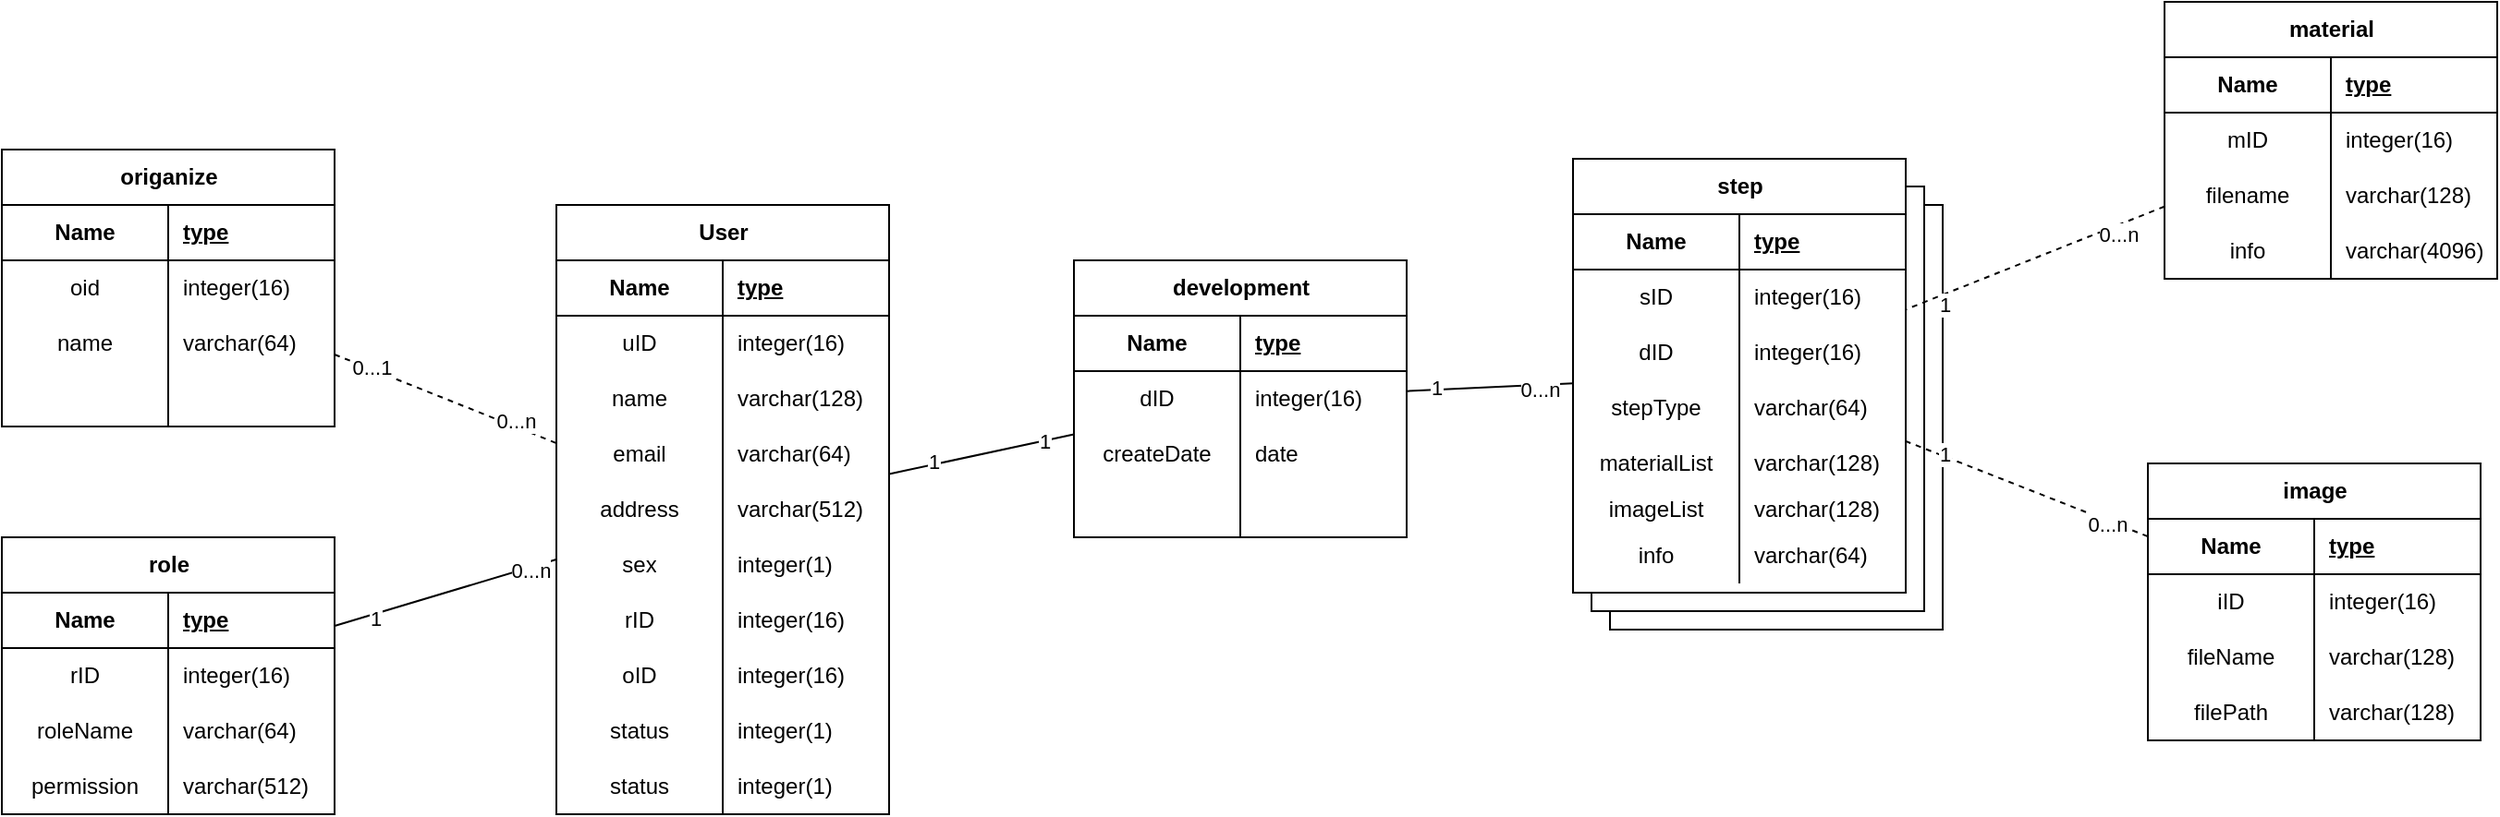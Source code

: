 <mxfile version="26.0.16">
  <diagram name="第 1 页" id="0GNE_WH3d16tDr9fgbWl">
    <mxGraphModel dx="2261" dy="754" grid="1" gridSize="10" guides="1" tooltips="1" connect="1" arrows="1" fold="1" page="1" pageScale="1" pageWidth="827" pageHeight="1169" math="0" shadow="0">
      <root>
        <mxCell id="0" />
        <mxCell id="1" parent="0" />
        <mxCell id="h3DrsNLDZTSIilJJeyCO-163" value="" style="rounded=0;whiteSpace=wrap;html=1;" vertex="1" parent="1">
          <mxGeometry x="860" y="410" width="180" height="230" as="geometry" />
        </mxCell>
        <mxCell id="h3DrsNLDZTSIilJJeyCO-170" value="" style="rounded=0;whiteSpace=wrap;html=1;" vertex="1" parent="1">
          <mxGeometry x="850" y="400" width="180" height="230" as="geometry" />
        </mxCell>
        <mxCell id="h3DrsNLDZTSIilJJeyCO-206" value="" style="rounded=0;whiteSpace=wrap;html=1;" vertex="1" parent="1">
          <mxGeometry x="840" y="385" width="180" height="235" as="geometry" />
        </mxCell>
        <mxCell id="h3DrsNLDZTSIilJJeyCO-20" value="origanize" style="shape=table;startSize=30;container=1;collapsible=1;childLayout=tableLayout;fixedRows=1;rowLines=0;fontStyle=1;align=center;resizeLast=1;html=1;" vertex="1" parent="1">
          <mxGeometry x="-10" y="380" width="180" height="150" as="geometry" />
        </mxCell>
        <mxCell id="h3DrsNLDZTSIilJJeyCO-21" value="" style="shape=tableRow;horizontal=0;startSize=0;swimlaneHead=0;swimlaneBody=0;fillColor=none;collapsible=0;dropTarget=0;points=[[0,0.5],[1,0.5]];portConstraint=eastwest;top=0;left=0;right=0;bottom=1;" vertex="1" parent="h3DrsNLDZTSIilJJeyCO-20">
          <mxGeometry y="30" width="180" height="30" as="geometry" />
        </mxCell>
        <mxCell id="h3DrsNLDZTSIilJJeyCO-22" value="Name" style="shape=partialRectangle;connectable=0;fillColor=none;top=0;left=0;bottom=0;right=0;fontStyle=1;overflow=hidden;whiteSpace=wrap;html=1;" vertex="1" parent="h3DrsNLDZTSIilJJeyCO-21">
          <mxGeometry width="90" height="30" as="geometry">
            <mxRectangle width="90" height="30" as="alternateBounds" />
          </mxGeometry>
        </mxCell>
        <mxCell id="h3DrsNLDZTSIilJJeyCO-23" value="type" style="shape=partialRectangle;connectable=0;fillColor=none;top=0;left=0;bottom=0;right=0;align=left;spacingLeft=6;fontStyle=5;overflow=hidden;whiteSpace=wrap;html=1;" vertex="1" parent="h3DrsNLDZTSIilJJeyCO-21">
          <mxGeometry x="90" width="90" height="30" as="geometry">
            <mxRectangle width="90" height="30" as="alternateBounds" />
          </mxGeometry>
        </mxCell>
        <mxCell id="h3DrsNLDZTSIilJJeyCO-24" value="" style="shape=tableRow;horizontal=0;startSize=0;swimlaneHead=0;swimlaneBody=0;fillColor=none;collapsible=0;dropTarget=0;points=[[0,0.5],[1,0.5]];portConstraint=eastwest;top=0;left=0;right=0;bottom=0;" vertex="1" parent="h3DrsNLDZTSIilJJeyCO-20">
          <mxGeometry y="60" width="180" height="30" as="geometry" />
        </mxCell>
        <mxCell id="h3DrsNLDZTSIilJJeyCO-25" value="oid" style="shape=partialRectangle;connectable=0;fillColor=none;top=0;left=0;bottom=0;right=0;editable=1;overflow=hidden;whiteSpace=wrap;html=1;" vertex="1" parent="h3DrsNLDZTSIilJJeyCO-24">
          <mxGeometry width="90" height="30" as="geometry">
            <mxRectangle width="90" height="30" as="alternateBounds" />
          </mxGeometry>
        </mxCell>
        <mxCell id="h3DrsNLDZTSIilJJeyCO-26" value="integer(16)" style="shape=partialRectangle;connectable=0;fillColor=none;top=0;left=0;bottom=0;right=0;align=left;spacingLeft=6;overflow=hidden;whiteSpace=wrap;html=1;" vertex="1" parent="h3DrsNLDZTSIilJJeyCO-24">
          <mxGeometry x="90" width="90" height="30" as="geometry">
            <mxRectangle width="90" height="30" as="alternateBounds" />
          </mxGeometry>
        </mxCell>
        <mxCell id="h3DrsNLDZTSIilJJeyCO-27" value="" style="shape=tableRow;horizontal=0;startSize=0;swimlaneHead=0;swimlaneBody=0;fillColor=none;collapsible=0;dropTarget=0;points=[[0,0.5],[1,0.5]];portConstraint=eastwest;top=0;left=0;right=0;bottom=0;" vertex="1" parent="h3DrsNLDZTSIilJJeyCO-20">
          <mxGeometry y="90" width="180" height="30" as="geometry" />
        </mxCell>
        <mxCell id="h3DrsNLDZTSIilJJeyCO-28" value="name" style="shape=partialRectangle;connectable=0;fillColor=none;top=0;left=0;bottom=0;right=0;editable=1;overflow=hidden;whiteSpace=wrap;html=1;" vertex="1" parent="h3DrsNLDZTSIilJJeyCO-27">
          <mxGeometry width="90" height="30" as="geometry">
            <mxRectangle width="90" height="30" as="alternateBounds" />
          </mxGeometry>
        </mxCell>
        <mxCell id="h3DrsNLDZTSIilJJeyCO-29" value="varchar(64)" style="shape=partialRectangle;connectable=0;fillColor=none;top=0;left=0;bottom=0;right=0;align=left;spacingLeft=6;overflow=hidden;whiteSpace=wrap;html=1;" vertex="1" parent="h3DrsNLDZTSIilJJeyCO-27">
          <mxGeometry x="90" width="90" height="30" as="geometry">
            <mxRectangle width="90" height="30" as="alternateBounds" />
          </mxGeometry>
        </mxCell>
        <mxCell id="h3DrsNLDZTSIilJJeyCO-30" value="" style="shape=tableRow;horizontal=0;startSize=0;swimlaneHead=0;swimlaneBody=0;fillColor=none;collapsible=0;dropTarget=0;points=[[0,0.5],[1,0.5]];portConstraint=eastwest;top=0;left=0;right=0;bottom=0;" vertex="1" parent="h3DrsNLDZTSIilJJeyCO-20">
          <mxGeometry y="120" width="180" height="30" as="geometry" />
        </mxCell>
        <mxCell id="h3DrsNLDZTSIilJJeyCO-31" value="" style="shape=partialRectangle;connectable=0;fillColor=none;top=0;left=0;bottom=0;right=0;editable=1;overflow=hidden;whiteSpace=wrap;html=1;" vertex="1" parent="h3DrsNLDZTSIilJJeyCO-30">
          <mxGeometry width="90" height="30" as="geometry">
            <mxRectangle width="90" height="30" as="alternateBounds" />
          </mxGeometry>
        </mxCell>
        <mxCell id="h3DrsNLDZTSIilJJeyCO-32" value="" style="shape=partialRectangle;connectable=0;fillColor=none;top=0;left=0;bottom=0;right=0;align=left;spacingLeft=6;overflow=hidden;whiteSpace=wrap;html=1;" vertex="1" parent="h3DrsNLDZTSIilJJeyCO-30">
          <mxGeometry x="90" width="90" height="30" as="geometry">
            <mxRectangle width="90" height="30" as="alternateBounds" />
          </mxGeometry>
        </mxCell>
        <mxCell id="h3DrsNLDZTSIilJJeyCO-33" value="User" style="shape=table;startSize=30;container=1;collapsible=1;childLayout=tableLayout;fixedRows=1;rowLines=0;fontStyle=1;align=center;resizeLast=1;html=1;" vertex="1" parent="1">
          <mxGeometry x="290" y="410" width="180" height="330" as="geometry" />
        </mxCell>
        <mxCell id="h3DrsNLDZTSIilJJeyCO-34" value="" style="shape=tableRow;horizontal=0;startSize=0;swimlaneHead=0;swimlaneBody=0;fillColor=none;collapsible=0;dropTarget=0;points=[[0,0.5],[1,0.5]];portConstraint=eastwest;top=0;left=0;right=0;bottom=1;" vertex="1" parent="h3DrsNLDZTSIilJJeyCO-33">
          <mxGeometry y="30" width="180" height="30" as="geometry" />
        </mxCell>
        <mxCell id="h3DrsNLDZTSIilJJeyCO-35" value="Name" style="shape=partialRectangle;connectable=0;fillColor=none;top=0;left=0;bottom=0;right=0;fontStyle=1;overflow=hidden;whiteSpace=wrap;html=1;" vertex="1" parent="h3DrsNLDZTSIilJJeyCO-34">
          <mxGeometry width="90" height="30" as="geometry">
            <mxRectangle width="90" height="30" as="alternateBounds" />
          </mxGeometry>
        </mxCell>
        <mxCell id="h3DrsNLDZTSIilJJeyCO-36" value="&lt;div&gt;type&lt;/div&gt;" style="shape=partialRectangle;connectable=0;fillColor=none;top=0;left=0;bottom=0;right=0;align=left;spacingLeft=6;fontStyle=5;overflow=hidden;whiteSpace=wrap;html=1;" vertex="1" parent="h3DrsNLDZTSIilJJeyCO-34">
          <mxGeometry x="90" width="90" height="30" as="geometry">
            <mxRectangle width="90" height="30" as="alternateBounds" />
          </mxGeometry>
        </mxCell>
        <mxCell id="h3DrsNLDZTSIilJJeyCO-37" value="" style="shape=tableRow;horizontal=0;startSize=0;swimlaneHead=0;swimlaneBody=0;fillColor=none;collapsible=0;dropTarget=0;points=[[0,0.5],[1,0.5]];portConstraint=eastwest;top=0;left=0;right=0;bottom=0;" vertex="1" parent="h3DrsNLDZTSIilJJeyCO-33">
          <mxGeometry y="60" width="180" height="30" as="geometry" />
        </mxCell>
        <mxCell id="h3DrsNLDZTSIilJJeyCO-38" value="uID" style="shape=partialRectangle;connectable=0;fillColor=none;top=0;left=0;bottom=0;right=0;editable=1;overflow=hidden;whiteSpace=wrap;html=1;" vertex="1" parent="h3DrsNLDZTSIilJJeyCO-37">
          <mxGeometry width="90" height="30" as="geometry">
            <mxRectangle width="90" height="30" as="alternateBounds" />
          </mxGeometry>
        </mxCell>
        <mxCell id="h3DrsNLDZTSIilJJeyCO-39" value="integer(16)" style="shape=partialRectangle;connectable=0;fillColor=none;top=0;left=0;bottom=0;right=0;align=left;spacingLeft=6;overflow=hidden;whiteSpace=wrap;html=1;" vertex="1" parent="h3DrsNLDZTSIilJJeyCO-37">
          <mxGeometry x="90" width="90" height="30" as="geometry">
            <mxRectangle width="90" height="30" as="alternateBounds" />
          </mxGeometry>
        </mxCell>
        <mxCell id="h3DrsNLDZTSIilJJeyCO-40" value="" style="shape=tableRow;horizontal=0;startSize=0;swimlaneHead=0;swimlaneBody=0;fillColor=none;collapsible=0;dropTarget=0;points=[[0,0.5],[1,0.5]];portConstraint=eastwest;top=0;left=0;right=0;bottom=0;" vertex="1" parent="h3DrsNLDZTSIilJJeyCO-33">
          <mxGeometry y="90" width="180" height="30" as="geometry" />
        </mxCell>
        <mxCell id="h3DrsNLDZTSIilJJeyCO-41" value="name" style="shape=partialRectangle;connectable=0;fillColor=none;top=0;left=0;bottom=0;right=0;editable=1;overflow=hidden;whiteSpace=wrap;html=1;" vertex="1" parent="h3DrsNLDZTSIilJJeyCO-40">
          <mxGeometry width="90" height="30" as="geometry">
            <mxRectangle width="90" height="30" as="alternateBounds" />
          </mxGeometry>
        </mxCell>
        <mxCell id="h3DrsNLDZTSIilJJeyCO-42" value="varchar(128)" style="shape=partialRectangle;connectable=0;fillColor=none;top=0;left=0;bottom=0;right=0;align=left;spacingLeft=6;overflow=hidden;whiteSpace=wrap;html=1;" vertex="1" parent="h3DrsNLDZTSIilJJeyCO-40">
          <mxGeometry x="90" width="90" height="30" as="geometry">
            <mxRectangle width="90" height="30" as="alternateBounds" />
          </mxGeometry>
        </mxCell>
        <mxCell id="h3DrsNLDZTSIilJJeyCO-43" value="" style="shape=tableRow;horizontal=0;startSize=0;swimlaneHead=0;swimlaneBody=0;fillColor=none;collapsible=0;dropTarget=0;points=[[0,0.5],[1,0.5]];portConstraint=eastwest;top=0;left=0;right=0;bottom=0;" vertex="1" parent="h3DrsNLDZTSIilJJeyCO-33">
          <mxGeometry y="120" width="180" height="30" as="geometry" />
        </mxCell>
        <mxCell id="h3DrsNLDZTSIilJJeyCO-44" value="email" style="shape=partialRectangle;connectable=0;fillColor=none;top=0;left=0;bottom=0;right=0;editable=1;overflow=hidden;whiteSpace=wrap;html=1;" vertex="1" parent="h3DrsNLDZTSIilJJeyCO-43">
          <mxGeometry width="90" height="30" as="geometry">
            <mxRectangle width="90" height="30" as="alternateBounds" />
          </mxGeometry>
        </mxCell>
        <mxCell id="h3DrsNLDZTSIilJJeyCO-45" value="varchar(64)" style="shape=partialRectangle;connectable=0;fillColor=none;top=0;left=0;bottom=0;right=0;align=left;spacingLeft=6;overflow=hidden;whiteSpace=wrap;html=1;" vertex="1" parent="h3DrsNLDZTSIilJJeyCO-43">
          <mxGeometry x="90" width="90" height="30" as="geometry">
            <mxRectangle width="90" height="30" as="alternateBounds" />
          </mxGeometry>
        </mxCell>
        <mxCell id="h3DrsNLDZTSIilJJeyCO-49" value="" style="shape=tableRow;horizontal=0;startSize=0;swimlaneHead=0;swimlaneBody=0;fillColor=none;collapsible=0;dropTarget=0;points=[[0,0.5],[1,0.5]];portConstraint=eastwest;top=0;left=0;right=0;bottom=0;" vertex="1" parent="h3DrsNLDZTSIilJJeyCO-33">
          <mxGeometry y="150" width="180" height="30" as="geometry" />
        </mxCell>
        <mxCell id="h3DrsNLDZTSIilJJeyCO-50" value="address" style="shape=partialRectangle;connectable=0;fillColor=none;top=0;left=0;bottom=0;right=0;editable=1;overflow=hidden;whiteSpace=wrap;html=1;" vertex="1" parent="h3DrsNLDZTSIilJJeyCO-49">
          <mxGeometry width="90" height="30" as="geometry">
            <mxRectangle width="90" height="30" as="alternateBounds" />
          </mxGeometry>
        </mxCell>
        <mxCell id="h3DrsNLDZTSIilJJeyCO-51" value="varchar(512)" style="shape=partialRectangle;connectable=0;fillColor=none;top=0;left=0;bottom=0;right=0;align=left;spacingLeft=6;overflow=hidden;whiteSpace=wrap;html=1;" vertex="1" parent="h3DrsNLDZTSIilJJeyCO-49">
          <mxGeometry x="90" width="90" height="30" as="geometry">
            <mxRectangle width="90" height="30" as="alternateBounds" />
          </mxGeometry>
        </mxCell>
        <mxCell id="h3DrsNLDZTSIilJJeyCO-52" value="" style="shape=tableRow;horizontal=0;startSize=0;swimlaneHead=0;swimlaneBody=0;fillColor=none;collapsible=0;dropTarget=0;points=[[0,0.5],[1,0.5]];portConstraint=eastwest;top=0;left=0;right=0;bottom=0;" vertex="1" parent="h3DrsNLDZTSIilJJeyCO-33">
          <mxGeometry y="180" width="180" height="30" as="geometry" />
        </mxCell>
        <mxCell id="h3DrsNLDZTSIilJJeyCO-53" value="sex" style="shape=partialRectangle;connectable=0;fillColor=none;top=0;left=0;bottom=0;right=0;editable=1;overflow=hidden;whiteSpace=wrap;html=1;" vertex="1" parent="h3DrsNLDZTSIilJJeyCO-52">
          <mxGeometry width="90" height="30" as="geometry">
            <mxRectangle width="90" height="30" as="alternateBounds" />
          </mxGeometry>
        </mxCell>
        <mxCell id="h3DrsNLDZTSIilJJeyCO-54" value="integer(1)" style="shape=partialRectangle;connectable=0;fillColor=none;top=0;left=0;bottom=0;right=0;align=left;spacingLeft=6;overflow=hidden;whiteSpace=wrap;html=1;" vertex="1" parent="h3DrsNLDZTSIilJJeyCO-52">
          <mxGeometry x="90" width="90" height="30" as="geometry">
            <mxRectangle width="90" height="30" as="alternateBounds" />
          </mxGeometry>
        </mxCell>
        <mxCell id="h3DrsNLDZTSIilJJeyCO-183" value="" style="shape=tableRow;horizontal=0;startSize=0;swimlaneHead=0;swimlaneBody=0;fillColor=none;collapsible=0;dropTarget=0;points=[[0,0.5],[1,0.5]];portConstraint=eastwest;top=0;left=0;right=0;bottom=0;" vertex="1" parent="h3DrsNLDZTSIilJJeyCO-33">
          <mxGeometry y="210" width="180" height="30" as="geometry" />
        </mxCell>
        <mxCell id="h3DrsNLDZTSIilJJeyCO-184" value="&lt;div&gt;rID&lt;/div&gt;" style="shape=partialRectangle;connectable=0;fillColor=none;top=0;left=0;bottom=0;right=0;editable=1;overflow=hidden;whiteSpace=wrap;html=1;" vertex="1" parent="h3DrsNLDZTSIilJJeyCO-183">
          <mxGeometry width="90" height="30" as="geometry">
            <mxRectangle width="90" height="30" as="alternateBounds" />
          </mxGeometry>
        </mxCell>
        <mxCell id="h3DrsNLDZTSIilJJeyCO-185" value="integer(16)" style="shape=partialRectangle;connectable=0;fillColor=none;top=0;left=0;bottom=0;right=0;align=left;spacingLeft=6;overflow=hidden;whiteSpace=wrap;html=1;" vertex="1" parent="h3DrsNLDZTSIilJJeyCO-183">
          <mxGeometry x="90" width="90" height="30" as="geometry">
            <mxRectangle width="90" height="30" as="alternateBounds" />
          </mxGeometry>
        </mxCell>
        <mxCell id="h3DrsNLDZTSIilJJeyCO-186" value="" style="shape=tableRow;horizontal=0;startSize=0;swimlaneHead=0;swimlaneBody=0;fillColor=none;collapsible=0;dropTarget=0;points=[[0,0.5],[1,0.5]];portConstraint=eastwest;top=0;left=0;right=0;bottom=0;" vertex="1" parent="h3DrsNLDZTSIilJJeyCO-33">
          <mxGeometry y="240" width="180" height="30" as="geometry" />
        </mxCell>
        <mxCell id="h3DrsNLDZTSIilJJeyCO-187" value="oID" style="shape=partialRectangle;connectable=0;fillColor=none;top=0;left=0;bottom=0;right=0;editable=1;overflow=hidden;whiteSpace=wrap;html=1;" vertex="1" parent="h3DrsNLDZTSIilJJeyCO-186">
          <mxGeometry width="90" height="30" as="geometry">
            <mxRectangle width="90" height="30" as="alternateBounds" />
          </mxGeometry>
        </mxCell>
        <mxCell id="h3DrsNLDZTSIilJJeyCO-188" value="integer(16)" style="shape=partialRectangle;connectable=0;fillColor=none;top=0;left=0;bottom=0;right=0;align=left;spacingLeft=6;overflow=hidden;whiteSpace=wrap;html=1;" vertex="1" parent="h3DrsNLDZTSIilJJeyCO-186">
          <mxGeometry x="90" width="90" height="30" as="geometry">
            <mxRectangle width="90" height="30" as="alternateBounds" />
          </mxGeometry>
        </mxCell>
        <mxCell id="h3DrsNLDZTSIilJJeyCO-191" value="" style="shape=tableRow;horizontal=0;startSize=0;swimlaneHead=0;swimlaneBody=0;fillColor=none;collapsible=0;dropTarget=0;points=[[0,0.5],[1,0.5]];portConstraint=eastwest;top=0;left=0;right=0;bottom=0;" vertex="1" parent="h3DrsNLDZTSIilJJeyCO-33">
          <mxGeometry y="270" width="180" height="30" as="geometry" />
        </mxCell>
        <mxCell id="h3DrsNLDZTSIilJJeyCO-192" value="status" style="shape=partialRectangle;connectable=0;fillColor=none;top=0;left=0;bottom=0;right=0;editable=1;overflow=hidden;whiteSpace=wrap;html=1;" vertex="1" parent="h3DrsNLDZTSIilJJeyCO-191">
          <mxGeometry width="90" height="30" as="geometry">
            <mxRectangle width="90" height="30" as="alternateBounds" />
          </mxGeometry>
        </mxCell>
        <mxCell id="h3DrsNLDZTSIilJJeyCO-193" value="integer(1)" style="shape=partialRectangle;connectable=0;fillColor=none;top=0;left=0;bottom=0;right=0;align=left;spacingLeft=6;overflow=hidden;whiteSpace=wrap;html=1;" vertex="1" parent="h3DrsNLDZTSIilJJeyCO-191">
          <mxGeometry x="90" width="90" height="30" as="geometry">
            <mxRectangle width="90" height="30" as="alternateBounds" />
          </mxGeometry>
        </mxCell>
        <mxCell id="h3DrsNLDZTSIilJJeyCO-194" value="" style="shape=tableRow;horizontal=0;startSize=0;swimlaneHead=0;swimlaneBody=0;fillColor=none;collapsible=0;dropTarget=0;points=[[0,0.5],[1,0.5]];portConstraint=eastwest;top=0;left=0;right=0;bottom=0;" vertex="1" parent="h3DrsNLDZTSIilJJeyCO-33">
          <mxGeometry y="300" width="180" height="30" as="geometry" />
        </mxCell>
        <mxCell id="h3DrsNLDZTSIilJJeyCO-195" value="status" style="shape=partialRectangle;connectable=0;fillColor=none;top=0;left=0;bottom=0;right=0;editable=1;overflow=hidden;whiteSpace=wrap;html=1;" vertex="1" parent="h3DrsNLDZTSIilJJeyCO-194">
          <mxGeometry width="90" height="30" as="geometry">
            <mxRectangle width="90" height="30" as="alternateBounds" />
          </mxGeometry>
        </mxCell>
        <mxCell id="h3DrsNLDZTSIilJJeyCO-196" value="integer(1)" style="shape=partialRectangle;connectable=0;fillColor=none;top=0;left=0;bottom=0;right=0;align=left;spacingLeft=6;overflow=hidden;whiteSpace=wrap;html=1;" vertex="1" parent="h3DrsNLDZTSIilJJeyCO-194">
          <mxGeometry x="90" width="90" height="30" as="geometry">
            <mxRectangle width="90" height="30" as="alternateBounds" />
          </mxGeometry>
        </mxCell>
        <mxCell id="h3DrsNLDZTSIilJJeyCO-73" value="development" style="shape=table;startSize=30;container=1;collapsible=1;childLayout=tableLayout;fixedRows=1;rowLines=0;fontStyle=1;align=center;resizeLast=1;html=1;" vertex="1" parent="1">
          <mxGeometry x="570" y="440" width="180" height="150" as="geometry" />
        </mxCell>
        <mxCell id="h3DrsNLDZTSIilJJeyCO-74" value="" style="shape=tableRow;horizontal=0;startSize=0;swimlaneHead=0;swimlaneBody=0;fillColor=none;collapsible=0;dropTarget=0;points=[[0,0.5],[1,0.5]];portConstraint=eastwest;top=0;left=0;right=0;bottom=1;" vertex="1" parent="h3DrsNLDZTSIilJJeyCO-73">
          <mxGeometry y="30" width="180" height="30" as="geometry" />
        </mxCell>
        <mxCell id="h3DrsNLDZTSIilJJeyCO-75" value="Name" style="shape=partialRectangle;connectable=0;fillColor=none;top=0;left=0;bottom=0;right=0;fontStyle=1;overflow=hidden;whiteSpace=wrap;html=1;" vertex="1" parent="h3DrsNLDZTSIilJJeyCO-74">
          <mxGeometry width="90" height="30" as="geometry">
            <mxRectangle width="90" height="30" as="alternateBounds" />
          </mxGeometry>
        </mxCell>
        <mxCell id="h3DrsNLDZTSIilJJeyCO-76" value="type" style="shape=partialRectangle;connectable=0;fillColor=none;top=0;left=0;bottom=0;right=0;align=left;spacingLeft=6;fontStyle=5;overflow=hidden;whiteSpace=wrap;html=1;" vertex="1" parent="h3DrsNLDZTSIilJJeyCO-74">
          <mxGeometry x="90" width="90" height="30" as="geometry">
            <mxRectangle width="90" height="30" as="alternateBounds" />
          </mxGeometry>
        </mxCell>
        <mxCell id="h3DrsNLDZTSIilJJeyCO-77" value="" style="shape=tableRow;horizontal=0;startSize=0;swimlaneHead=0;swimlaneBody=0;fillColor=none;collapsible=0;dropTarget=0;points=[[0,0.5],[1,0.5]];portConstraint=eastwest;top=0;left=0;right=0;bottom=0;" vertex="1" parent="h3DrsNLDZTSIilJJeyCO-73">
          <mxGeometry y="60" width="180" height="30" as="geometry" />
        </mxCell>
        <mxCell id="h3DrsNLDZTSIilJJeyCO-78" value="dID" style="shape=partialRectangle;connectable=0;fillColor=none;top=0;left=0;bottom=0;right=0;editable=1;overflow=hidden;whiteSpace=wrap;html=1;" vertex="1" parent="h3DrsNLDZTSIilJJeyCO-77">
          <mxGeometry width="90" height="30" as="geometry">
            <mxRectangle width="90" height="30" as="alternateBounds" />
          </mxGeometry>
        </mxCell>
        <mxCell id="h3DrsNLDZTSIilJJeyCO-79" value="integer(16)" style="shape=partialRectangle;connectable=0;fillColor=none;top=0;left=0;bottom=0;right=0;align=left;spacingLeft=6;overflow=hidden;whiteSpace=wrap;html=1;" vertex="1" parent="h3DrsNLDZTSIilJJeyCO-77">
          <mxGeometry x="90" width="90" height="30" as="geometry">
            <mxRectangle width="90" height="30" as="alternateBounds" />
          </mxGeometry>
        </mxCell>
        <mxCell id="h3DrsNLDZTSIilJJeyCO-80" value="" style="shape=tableRow;horizontal=0;startSize=0;swimlaneHead=0;swimlaneBody=0;fillColor=none;collapsible=0;dropTarget=0;points=[[0,0.5],[1,0.5]];portConstraint=eastwest;top=0;left=0;right=0;bottom=0;" vertex="1" parent="h3DrsNLDZTSIilJJeyCO-73">
          <mxGeometry y="90" width="180" height="30" as="geometry" />
        </mxCell>
        <mxCell id="h3DrsNLDZTSIilJJeyCO-81" value="createDate" style="shape=partialRectangle;connectable=0;fillColor=none;top=0;left=0;bottom=0;right=0;editable=1;overflow=hidden;whiteSpace=wrap;html=1;" vertex="1" parent="h3DrsNLDZTSIilJJeyCO-80">
          <mxGeometry width="90" height="30" as="geometry">
            <mxRectangle width="90" height="30" as="alternateBounds" />
          </mxGeometry>
        </mxCell>
        <mxCell id="h3DrsNLDZTSIilJJeyCO-82" value="date" style="shape=partialRectangle;connectable=0;fillColor=none;top=0;left=0;bottom=0;right=0;align=left;spacingLeft=6;overflow=hidden;whiteSpace=wrap;html=1;" vertex="1" parent="h3DrsNLDZTSIilJJeyCO-80">
          <mxGeometry x="90" width="90" height="30" as="geometry">
            <mxRectangle width="90" height="30" as="alternateBounds" />
          </mxGeometry>
        </mxCell>
        <mxCell id="h3DrsNLDZTSIilJJeyCO-83" value="" style="shape=tableRow;horizontal=0;startSize=0;swimlaneHead=0;swimlaneBody=0;fillColor=none;collapsible=0;dropTarget=0;points=[[0,0.5],[1,0.5]];portConstraint=eastwest;top=0;left=0;right=0;bottom=0;" vertex="1" parent="h3DrsNLDZTSIilJJeyCO-73">
          <mxGeometry y="120" width="180" height="30" as="geometry" />
        </mxCell>
        <mxCell id="h3DrsNLDZTSIilJJeyCO-84" value="" style="shape=partialRectangle;connectable=0;fillColor=none;top=0;left=0;bottom=0;right=0;editable=1;overflow=hidden;whiteSpace=wrap;html=1;" vertex="1" parent="h3DrsNLDZTSIilJJeyCO-83">
          <mxGeometry width="90" height="30" as="geometry">
            <mxRectangle width="90" height="30" as="alternateBounds" />
          </mxGeometry>
        </mxCell>
        <mxCell id="h3DrsNLDZTSIilJJeyCO-85" value="" style="shape=partialRectangle;connectable=0;fillColor=none;top=0;left=0;bottom=0;right=0;align=left;spacingLeft=6;overflow=hidden;whiteSpace=wrap;html=1;" vertex="1" parent="h3DrsNLDZTSIilJJeyCO-83">
          <mxGeometry x="90" width="90" height="30" as="geometry">
            <mxRectangle width="90" height="30" as="alternateBounds" />
          </mxGeometry>
        </mxCell>
        <mxCell id="h3DrsNLDZTSIilJJeyCO-86" value="image" style="shape=table;startSize=30;container=1;collapsible=1;childLayout=tableLayout;fixedRows=1;rowLines=0;fontStyle=1;align=center;resizeLast=1;html=1;" vertex="1" parent="1">
          <mxGeometry x="1151" y="550" width="180" height="150" as="geometry" />
        </mxCell>
        <mxCell id="h3DrsNLDZTSIilJJeyCO-87" value="" style="shape=tableRow;horizontal=0;startSize=0;swimlaneHead=0;swimlaneBody=0;fillColor=none;collapsible=0;dropTarget=0;points=[[0,0.5],[1,0.5]];portConstraint=eastwest;top=0;left=0;right=0;bottom=1;" vertex="1" parent="h3DrsNLDZTSIilJJeyCO-86">
          <mxGeometry y="30" width="180" height="30" as="geometry" />
        </mxCell>
        <mxCell id="h3DrsNLDZTSIilJJeyCO-88" value="Name" style="shape=partialRectangle;connectable=0;fillColor=none;top=0;left=0;bottom=0;right=0;fontStyle=1;overflow=hidden;whiteSpace=wrap;html=1;" vertex="1" parent="h3DrsNLDZTSIilJJeyCO-87">
          <mxGeometry width="90" height="30" as="geometry">
            <mxRectangle width="90" height="30" as="alternateBounds" />
          </mxGeometry>
        </mxCell>
        <mxCell id="h3DrsNLDZTSIilJJeyCO-89" value="type" style="shape=partialRectangle;connectable=0;fillColor=none;top=0;left=0;bottom=0;right=0;align=left;spacingLeft=6;fontStyle=5;overflow=hidden;whiteSpace=wrap;html=1;" vertex="1" parent="h3DrsNLDZTSIilJJeyCO-87">
          <mxGeometry x="90" width="90" height="30" as="geometry">
            <mxRectangle width="90" height="30" as="alternateBounds" />
          </mxGeometry>
        </mxCell>
        <mxCell id="h3DrsNLDZTSIilJJeyCO-90" value="" style="shape=tableRow;horizontal=0;startSize=0;swimlaneHead=0;swimlaneBody=0;fillColor=none;collapsible=0;dropTarget=0;points=[[0,0.5],[1,0.5]];portConstraint=eastwest;top=0;left=0;right=0;bottom=0;" vertex="1" parent="h3DrsNLDZTSIilJJeyCO-86">
          <mxGeometry y="60" width="180" height="30" as="geometry" />
        </mxCell>
        <mxCell id="h3DrsNLDZTSIilJJeyCO-91" value="iID" style="shape=partialRectangle;connectable=0;fillColor=none;top=0;left=0;bottom=0;right=0;editable=1;overflow=hidden;whiteSpace=wrap;html=1;" vertex="1" parent="h3DrsNLDZTSIilJJeyCO-90">
          <mxGeometry width="90" height="30" as="geometry">
            <mxRectangle width="90" height="30" as="alternateBounds" />
          </mxGeometry>
        </mxCell>
        <mxCell id="h3DrsNLDZTSIilJJeyCO-92" value="integer(16)" style="shape=partialRectangle;connectable=0;fillColor=none;top=0;left=0;bottom=0;right=0;align=left;spacingLeft=6;overflow=hidden;whiteSpace=wrap;html=1;" vertex="1" parent="h3DrsNLDZTSIilJJeyCO-90">
          <mxGeometry x="90" width="90" height="30" as="geometry">
            <mxRectangle width="90" height="30" as="alternateBounds" />
          </mxGeometry>
        </mxCell>
        <mxCell id="h3DrsNLDZTSIilJJeyCO-93" value="" style="shape=tableRow;horizontal=0;startSize=0;swimlaneHead=0;swimlaneBody=0;fillColor=none;collapsible=0;dropTarget=0;points=[[0,0.5],[1,0.5]];portConstraint=eastwest;top=0;left=0;right=0;bottom=0;" vertex="1" parent="h3DrsNLDZTSIilJJeyCO-86">
          <mxGeometry y="90" width="180" height="30" as="geometry" />
        </mxCell>
        <mxCell id="h3DrsNLDZTSIilJJeyCO-94" value="fileName" style="shape=partialRectangle;connectable=0;fillColor=none;top=0;left=0;bottom=0;right=0;editable=1;overflow=hidden;whiteSpace=wrap;html=1;" vertex="1" parent="h3DrsNLDZTSIilJJeyCO-93">
          <mxGeometry width="90" height="30" as="geometry">
            <mxRectangle width="90" height="30" as="alternateBounds" />
          </mxGeometry>
        </mxCell>
        <mxCell id="h3DrsNLDZTSIilJJeyCO-95" value="varchar(128)" style="shape=partialRectangle;connectable=0;fillColor=none;top=0;left=0;bottom=0;right=0;align=left;spacingLeft=6;overflow=hidden;whiteSpace=wrap;html=1;" vertex="1" parent="h3DrsNLDZTSIilJJeyCO-93">
          <mxGeometry x="90" width="90" height="30" as="geometry">
            <mxRectangle width="90" height="30" as="alternateBounds" />
          </mxGeometry>
        </mxCell>
        <mxCell id="h3DrsNLDZTSIilJJeyCO-96" value="" style="shape=tableRow;horizontal=0;startSize=0;swimlaneHead=0;swimlaneBody=0;fillColor=none;collapsible=0;dropTarget=0;points=[[0,0.5],[1,0.5]];portConstraint=eastwest;top=0;left=0;right=0;bottom=0;" vertex="1" parent="h3DrsNLDZTSIilJJeyCO-86">
          <mxGeometry y="120" width="180" height="30" as="geometry" />
        </mxCell>
        <mxCell id="h3DrsNLDZTSIilJJeyCO-97" value="filePath" style="shape=partialRectangle;connectable=0;fillColor=none;top=0;left=0;bottom=0;right=0;editable=1;overflow=hidden;whiteSpace=wrap;html=1;" vertex="1" parent="h3DrsNLDZTSIilJJeyCO-96">
          <mxGeometry width="90" height="30" as="geometry">
            <mxRectangle width="90" height="30" as="alternateBounds" />
          </mxGeometry>
        </mxCell>
        <mxCell id="h3DrsNLDZTSIilJJeyCO-98" value="varchar(128)" style="shape=partialRectangle;connectable=0;fillColor=none;top=0;left=0;bottom=0;right=0;align=left;spacingLeft=6;overflow=hidden;whiteSpace=wrap;html=1;" vertex="1" parent="h3DrsNLDZTSIilJJeyCO-96">
          <mxGeometry x="90" width="90" height="30" as="geometry">
            <mxRectangle width="90" height="30" as="alternateBounds" />
          </mxGeometry>
        </mxCell>
        <mxCell id="h3DrsNLDZTSIilJJeyCO-99" value="material" style="shape=table;startSize=30;container=1;collapsible=1;childLayout=tableLayout;fixedRows=1;rowLines=0;fontStyle=1;align=center;resizeLast=1;html=1;" vertex="1" parent="1">
          <mxGeometry x="1160" y="300" width="180" height="150" as="geometry" />
        </mxCell>
        <mxCell id="h3DrsNLDZTSIilJJeyCO-100" value="" style="shape=tableRow;horizontal=0;startSize=0;swimlaneHead=0;swimlaneBody=0;fillColor=none;collapsible=0;dropTarget=0;points=[[0,0.5],[1,0.5]];portConstraint=eastwest;top=0;left=0;right=0;bottom=1;" vertex="1" parent="h3DrsNLDZTSIilJJeyCO-99">
          <mxGeometry y="30" width="180" height="30" as="geometry" />
        </mxCell>
        <mxCell id="h3DrsNLDZTSIilJJeyCO-101" value="Name" style="shape=partialRectangle;connectable=0;fillColor=none;top=0;left=0;bottom=0;right=0;fontStyle=1;overflow=hidden;whiteSpace=wrap;html=1;" vertex="1" parent="h3DrsNLDZTSIilJJeyCO-100">
          <mxGeometry width="90" height="30" as="geometry">
            <mxRectangle width="90" height="30" as="alternateBounds" />
          </mxGeometry>
        </mxCell>
        <mxCell id="h3DrsNLDZTSIilJJeyCO-102" value="type" style="shape=partialRectangle;connectable=0;fillColor=none;top=0;left=0;bottom=0;right=0;align=left;spacingLeft=6;fontStyle=5;overflow=hidden;whiteSpace=wrap;html=1;" vertex="1" parent="h3DrsNLDZTSIilJJeyCO-100">
          <mxGeometry x="90" width="90" height="30" as="geometry">
            <mxRectangle width="90" height="30" as="alternateBounds" />
          </mxGeometry>
        </mxCell>
        <mxCell id="h3DrsNLDZTSIilJJeyCO-103" value="" style="shape=tableRow;horizontal=0;startSize=0;swimlaneHead=0;swimlaneBody=0;fillColor=none;collapsible=0;dropTarget=0;points=[[0,0.5],[1,0.5]];portConstraint=eastwest;top=0;left=0;right=0;bottom=0;" vertex="1" parent="h3DrsNLDZTSIilJJeyCO-99">
          <mxGeometry y="60" width="180" height="30" as="geometry" />
        </mxCell>
        <mxCell id="h3DrsNLDZTSIilJJeyCO-104" value="mID" style="shape=partialRectangle;connectable=0;fillColor=none;top=0;left=0;bottom=0;right=0;editable=1;overflow=hidden;whiteSpace=wrap;html=1;" vertex="1" parent="h3DrsNLDZTSIilJJeyCO-103">
          <mxGeometry width="90" height="30" as="geometry">
            <mxRectangle width="90" height="30" as="alternateBounds" />
          </mxGeometry>
        </mxCell>
        <mxCell id="h3DrsNLDZTSIilJJeyCO-105" value="integer(16)" style="shape=partialRectangle;connectable=0;fillColor=none;top=0;left=0;bottom=0;right=0;align=left;spacingLeft=6;overflow=hidden;whiteSpace=wrap;html=1;" vertex="1" parent="h3DrsNLDZTSIilJJeyCO-103">
          <mxGeometry x="90" width="90" height="30" as="geometry">
            <mxRectangle width="90" height="30" as="alternateBounds" />
          </mxGeometry>
        </mxCell>
        <mxCell id="h3DrsNLDZTSIilJJeyCO-106" value="" style="shape=tableRow;horizontal=0;startSize=0;swimlaneHead=0;swimlaneBody=0;fillColor=none;collapsible=0;dropTarget=0;points=[[0,0.5],[1,0.5]];portConstraint=eastwest;top=0;left=0;right=0;bottom=0;" vertex="1" parent="h3DrsNLDZTSIilJJeyCO-99">
          <mxGeometry y="90" width="180" height="30" as="geometry" />
        </mxCell>
        <mxCell id="h3DrsNLDZTSIilJJeyCO-107" value="filename" style="shape=partialRectangle;connectable=0;fillColor=none;top=0;left=0;bottom=0;right=0;editable=1;overflow=hidden;whiteSpace=wrap;html=1;" vertex="1" parent="h3DrsNLDZTSIilJJeyCO-106">
          <mxGeometry width="90" height="30" as="geometry">
            <mxRectangle width="90" height="30" as="alternateBounds" />
          </mxGeometry>
        </mxCell>
        <mxCell id="h3DrsNLDZTSIilJJeyCO-108" value="varchar(128)" style="shape=partialRectangle;connectable=0;fillColor=none;top=0;left=0;bottom=0;right=0;align=left;spacingLeft=6;overflow=hidden;whiteSpace=wrap;html=1;" vertex="1" parent="h3DrsNLDZTSIilJJeyCO-106">
          <mxGeometry x="90" width="90" height="30" as="geometry">
            <mxRectangle width="90" height="30" as="alternateBounds" />
          </mxGeometry>
        </mxCell>
        <mxCell id="h3DrsNLDZTSIilJJeyCO-109" value="" style="shape=tableRow;horizontal=0;startSize=0;swimlaneHead=0;swimlaneBody=0;fillColor=none;collapsible=0;dropTarget=0;points=[[0,0.5],[1,0.5]];portConstraint=eastwest;top=0;left=0;right=0;bottom=0;" vertex="1" parent="h3DrsNLDZTSIilJJeyCO-99">
          <mxGeometry y="120" width="180" height="30" as="geometry" />
        </mxCell>
        <mxCell id="h3DrsNLDZTSIilJJeyCO-110" value="info" style="shape=partialRectangle;connectable=0;fillColor=none;top=0;left=0;bottom=0;right=0;editable=1;overflow=hidden;whiteSpace=wrap;html=1;" vertex="1" parent="h3DrsNLDZTSIilJJeyCO-109">
          <mxGeometry width="90" height="30" as="geometry">
            <mxRectangle width="90" height="30" as="alternateBounds" />
          </mxGeometry>
        </mxCell>
        <mxCell id="h3DrsNLDZTSIilJJeyCO-111" value="varchar(4096)" style="shape=partialRectangle;connectable=0;fillColor=none;top=0;left=0;bottom=0;right=0;align=left;spacingLeft=6;overflow=hidden;whiteSpace=wrap;html=1;" vertex="1" parent="h3DrsNLDZTSIilJJeyCO-109">
          <mxGeometry x="90" width="90" height="30" as="geometry">
            <mxRectangle width="90" height="30" as="alternateBounds" />
          </mxGeometry>
        </mxCell>
        <mxCell id="h3DrsNLDZTSIilJJeyCO-112" value="step" style="shape=table;startSize=30;container=1;collapsible=1;childLayout=tableLayout;fixedRows=1;rowLines=0;fontStyle=1;align=center;resizeLast=1;html=1;" vertex="1" parent="1">
          <mxGeometry x="840" y="385" width="180" height="235" as="geometry" />
        </mxCell>
        <mxCell id="h3DrsNLDZTSIilJJeyCO-113" value="" style="shape=tableRow;horizontal=0;startSize=0;swimlaneHead=0;swimlaneBody=0;fillColor=none;collapsible=0;dropTarget=0;points=[[0,0.5],[1,0.5]];portConstraint=eastwest;top=0;left=0;right=0;bottom=1;" vertex="1" parent="h3DrsNLDZTSIilJJeyCO-112">
          <mxGeometry y="30" width="180" height="30" as="geometry" />
        </mxCell>
        <mxCell id="h3DrsNLDZTSIilJJeyCO-114" value="Name" style="shape=partialRectangle;connectable=0;fillColor=none;top=0;left=0;bottom=0;right=0;fontStyle=1;overflow=hidden;whiteSpace=wrap;html=1;" vertex="1" parent="h3DrsNLDZTSIilJJeyCO-113">
          <mxGeometry width="90" height="30" as="geometry">
            <mxRectangle width="90" height="30" as="alternateBounds" />
          </mxGeometry>
        </mxCell>
        <mxCell id="h3DrsNLDZTSIilJJeyCO-115" value="type" style="shape=partialRectangle;connectable=0;fillColor=none;top=0;left=0;bottom=0;right=0;align=left;spacingLeft=6;fontStyle=5;overflow=hidden;whiteSpace=wrap;html=1;" vertex="1" parent="h3DrsNLDZTSIilJJeyCO-113">
          <mxGeometry x="90" width="90" height="30" as="geometry">
            <mxRectangle width="90" height="30" as="alternateBounds" />
          </mxGeometry>
        </mxCell>
        <mxCell id="h3DrsNLDZTSIilJJeyCO-116" value="" style="shape=tableRow;horizontal=0;startSize=0;swimlaneHead=0;swimlaneBody=0;fillColor=none;collapsible=0;dropTarget=0;points=[[0,0.5],[1,0.5]];portConstraint=eastwest;top=0;left=0;right=0;bottom=0;" vertex="1" parent="h3DrsNLDZTSIilJJeyCO-112">
          <mxGeometry y="60" width="180" height="30" as="geometry" />
        </mxCell>
        <mxCell id="h3DrsNLDZTSIilJJeyCO-117" value="sID" style="shape=partialRectangle;connectable=0;fillColor=none;top=0;left=0;bottom=0;right=0;editable=1;overflow=hidden;whiteSpace=wrap;html=1;" vertex="1" parent="h3DrsNLDZTSIilJJeyCO-116">
          <mxGeometry width="90" height="30" as="geometry">
            <mxRectangle width="90" height="30" as="alternateBounds" />
          </mxGeometry>
        </mxCell>
        <mxCell id="h3DrsNLDZTSIilJJeyCO-118" value="integer(16)" style="shape=partialRectangle;connectable=0;fillColor=none;top=0;left=0;bottom=0;right=0;align=left;spacingLeft=6;overflow=hidden;whiteSpace=wrap;html=1;" vertex="1" parent="h3DrsNLDZTSIilJJeyCO-116">
          <mxGeometry x="90" width="90" height="30" as="geometry">
            <mxRectangle width="90" height="30" as="alternateBounds" />
          </mxGeometry>
        </mxCell>
        <mxCell id="h3DrsNLDZTSIilJJeyCO-119" value="" style="shape=tableRow;horizontal=0;startSize=0;swimlaneHead=0;swimlaneBody=0;fillColor=none;collapsible=0;dropTarget=0;points=[[0,0.5],[1,0.5]];portConstraint=eastwest;top=0;left=0;right=0;bottom=0;" vertex="1" parent="h3DrsNLDZTSIilJJeyCO-112">
          <mxGeometry y="90" width="180" height="30" as="geometry" />
        </mxCell>
        <mxCell id="h3DrsNLDZTSIilJJeyCO-120" value="dID" style="shape=partialRectangle;connectable=0;fillColor=none;top=0;left=0;bottom=0;right=0;editable=1;overflow=hidden;whiteSpace=wrap;html=1;" vertex="1" parent="h3DrsNLDZTSIilJJeyCO-119">
          <mxGeometry width="90" height="30" as="geometry">
            <mxRectangle width="90" height="30" as="alternateBounds" />
          </mxGeometry>
        </mxCell>
        <mxCell id="h3DrsNLDZTSIilJJeyCO-121" value="integer(16)" style="shape=partialRectangle;connectable=0;fillColor=none;top=0;left=0;bottom=0;right=0;align=left;spacingLeft=6;overflow=hidden;whiteSpace=wrap;html=1;" vertex="1" parent="h3DrsNLDZTSIilJJeyCO-119">
          <mxGeometry x="90" width="90" height="30" as="geometry">
            <mxRectangle width="90" height="30" as="alternateBounds" />
          </mxGeometry>
        </mxCell>
        <mxCell id="h3DrsNLDZTSIilJJeyCO-122" value="" style="shape=tableRow;horizontal=0;startSize=0;swimlaneHead=0;swimlaneBody=0;fillColor=none;collapsible=0;dropTarget=0;points=[[0,0.5],[1,0.5]];portConstraint=eastwest;top=0;left=0;right=0;bottom=0;" vertex="1" parent="h3DrsNLDZTSIilJJeyCO-112">
          <mxGeometry y="120" width="180" height="30" as="geometry" />
        </mxCell>
        <mxCell id="h3DrsNLDZTSIilJJeyCO-123" value="stepType" style="shape=partialRectangle;connectable=0;fillColor=none;top=0;left=0;bottom=0;right=0;editable=1;overflow=hidden;whiteSpace=wrap;html=1;" vertex="1" parent="h3DrsNLDZTSIilJJeyCO-122">
          <mxGeometry width="90" height="30" as="geometry">
            <mxRectangle width="90" height="30" as="alternateBounds" />
          </mxGeometry>
        </mxCell>
        <mxCell id="h3DrsNLDZTSIilJJeyCO-124" value="varchar(64)" style="shape=partialRectangle;connectable=0;fillColor=none;top=0;left=0;bottom=0;right=0;align=left;spacingLeft=6;overflow=hidden;whiteSpace=wrap;html=1;" vertex="1" parent="h3DrsNLDZTSIilJJeyCO-122">
          <mxGeometry x="90" width="90" height="30" as="geometry">
            <mxRectangle width="90" height="30" as="alternateBounds" />
          </mxGeometry>
        </mxCell>
        <mxCell id="h3DrsNLDZTSIilJJeyCO-197" value="" style="shape=tableRow;horizontal=0;startSize=0;swimlaneHead=0;swimlaneBody=0;fillColor=none;collapsible=0;dropTarget=0;points=[[0,0.5],[1,0.5]];portConstraint=eastwest;top=0;left=0;right=0;bottom=0;" vertex="1" parent="h3DrsNLDZTSIilJJeyCO-112">
          <mxGeometry y="150" width="180" height="30" as="geometry" />
        </mxCell>
        <mxCell id="h3DrsNLDZTSIilJJeyCO-198" value="materialList" style="shape=partialRectangle;connectable=0;fillColor=none;top=0;left=0;bottom=0;right=0;editable=1;overflow=hidden;whiteSpace=wrap;html=1;" vertex="1" parent="h3DrsNLDZTSIilJJeyCO-197">
          <mxGeometry width="90" height="30" as="geometry">
            <mxRectangle width="90" height="30" as="alternateBounds" />
          </mxGeometry>
        </mxCell>
        <mxCell id="h3DrsNLDZTSIilJJeyCO-199" value="varchar(128)" style="shape=partialRectangle;connectable=0;fillColor=none;top=0;left=0;bottom=0;right=0;align=left;spacingLeft=6;overflow=hidden;whiteSpace=wrap;html=1;" vertex="1" parent="h3DrsNLDZTSIilJJeyCO-197">
          <mxGeometry x="90" width="90" height="30" as="geometry">
            <mxRectangle width="90" height="30" as="alternateBounds" />
          </mxGeometry>
        </mxCell>
        <mxCell id="h3DrsNLDZTSIilJJeyCO-200" value="" style="shape=tableRow;horizontal=0;startSize=0;swimlaneHead=0;swimlaneBody=0;fillColor=none;collapsible=0;dropTarget=0;points=[[0,0.5],[1,0.5]];portConstraint=eastwest;top=0;left=0;right=0;bottom=0;" vertex="1" parent="h3DrsNLDZTSIilJJeyCO-112">
          <mxGeometry y="180" width="180" height="20" as="geometry" />
        </mxCell>
        <mxCell id="h3DrsNLDZTSIilJJeyCO-201" value="imageList" style="shape=partialRectangle;connectable=0;fillColor=none;top=0;left=0;bottom=0;right=0;editable=1;overflow=hidden;whiteSpace=wrap;html=1;" vertex="1" parent="h3DrsNLDZTSIilJJeyCO-200">
          <mxGeometry width="90" height="20" as="geometry">
            <mxRectangle width="90" height="20" as="alternateBounds" />
          </mxGeometry>
        </mxCell>
        <mxCell id="h3DrsNLDZTSIilJJeyCO-202" value="varchar(128)" style="shape=partialRectangle;connectable=0;fillColor=none;top=0;left=0;bottom=0;right=0;align=left;spacingLeft=6;overflow=hidden;whiteSpace=wrap;html=1;" vertex="1" parent="h3DrsNLDZTSIilJJeyCO-200">
          <mxGeometry x="90" width="90" height="20" as="geometry">
            <mxRectangle width="90" height="20" as="alternateBounds" />
          </mxGeometry>
        </mxCell>
        <mxCell id="h3DrsNLDZTSIilJJeyCO-203" value="" style="shape=tableRow;horizontal=0;startSize=0;swimlaneHead=0;swimlaneBody=0;fillColor=none;collapsible=0;dropTarget=0;points=[[0,0.5],[1,0.5]];portConstraint=eastwest;top=0;left=0;right=0;bottom=0;" vertex="1" parent="h3DrsNLDZTSIilJJeyCO-112">
          <mxGeometry y="200" width="180" height="30" as="geometry" />
        </mxCell>
        <mxCell id="h3DrsNLDZTSIilJJeyCO-204" value="info" style="shape=partialRectangle;connectable=0;fillColor=none;top=0;left=0;bottom=0;right=0;editable=1;overflow=hidden;whiteSpace=wrap;html=1;" vertex="1" parent="h3DrsNLDZTSIilJJeyCO-203">
          <mxGeometry width="90" height="30" as="geometry">
            <mxRectangle width="90" height="30" as="alternateBounds" />
          </mxGeometry>
        </mxCell>
        <mxCell id="h3DrsNLDZTSIilJJeyCO-205" value="varchar(64)" style="shape=partialRectangle;connectable=0;fillColor=none;top=0;left=0;bottom=0;right=0;align=left;spacingLeft=6;overflow=hidden;whiteSpace=wrap;html=1;" vertex="1" parent="h3DrsNLDZTSIilJJeyCO-203">
          <mxGeometry x="90" width="90" height="30" as="geometry">
            <mxRectangle width="90" height="30" as="alternateBounds" />
          </mxGeometry>
        </mxCell>
        <mxCell id="h3DrsNLDZTSIilJJeyCO-125" value="&lt;div&gt;role&lt;/div&gt;" style="shape=table;startSize=30;container=1;collapsible=1;childLayout=tableLayout;fixedRows=1;rowLines=0;fontStyle=1;align=center;resizeLast=1;html=1;" vertex="1" parent="1">
          <mxGeometry x="-10" y="590" width="180" height="150" as="geometry" />
        </mxCell>
        <mxCell id="h3DrsNLDZTSIilJJeyCO-126" value="" style="shape=tableRow;horizontal=0;startSize=0;swimlaneHead=0;swimlaneBody=0;fillColor=none;collapsible=0;dropTarget=0;points=[[0,0.5],[1,0.5]];portConstraint=eastwest;top=0;left=0;right=0;bottom=1;" vertex="1" parent="h3DrsNLDZTSIilJJeyCO-125">
          <mxGeometry y="30" width="180" height="30" as="geometry" />
        </mxCell>
        <mxCell id="h3DrsNLDZTSIilJJeyCO-127" value="Name" style="shape=partialRectangle;connectable=0;fillColor=none;top=0;left=0;bottom=0;right=0;fontStyle=1;overflow=hidden;whiteSpace=wrap;html=1;" vertex="1" parent="h3DrsNLDZTSIilJJeyCO-126">
          <mxGeometry width="90" height="30" as="geometry">
            <mxRectangle width="90" height="30" as="alternateBounds" />
          </mxGeometry>
        </mxCell>
        <mxCell id="h3DrsNLDZTSIilJJeyCO-128" value="type" style="shape=partialRectangle;connectable=0;fillColor=none;top=0;left=0;bottom=0;right=0;align=left;spacingLeft=6;fontStyle=5;overflow=hidden;whiteSpace=wrap;html=1;" vertex="1" parent="h3DrsNLDZTSIilJJeyCO-126">
          <mxGeometry x="90" width="90" height="30" as="geometry">
            <mxRectangle width="90" height="30" as="alternateBounds" />
          </mxGeometry>
        </mxCell>
        <mxCell id="h3DrsNLDZTSIilJJeyCO-129" value="" style="shape=tableRow;horizontal=0;startSize=0;swimlaneHead=0;swimlaneBody=0;fillColor=none;collapsible=0;dropTarget=0;points=[[0,0.5],[1,0.5]];portConstraint=eastwest;top=0;left=0;right=0;bottom=0;" vertex="1" parent="h3DrsNLDZTSIilJJeyCO-125">
          <mxGeometry y="60" width="180" height="30" as="geometry" />
        </mxCell>
        <mxCell id="h3DrsNLDZTSIilJJeyCO-130" value="rID" style="shape=partialRectangle;connectable=0;fillColor=none;top=0;left=0;bottom=0;right=0;editable=1;overflow=hidden;whiteSpace=wrap;html=1;" vertex="1" parent="h3DrsNLDZTSIilJJeyCO-129">
          <mxGeometry width="90" height="30" as="geometry">
            <mxRectangle width="90" height="30" as="alternateBounds" />
          </mxGeometry>
        </mxCell>
        <mxCell id="h3DrsNLDZTSIilJJeyCO-131" value="integer(16)" style="shape=partialRectangle;connectable=0;fillColor=none;top=0;left=0;bottom=0;right=0;align=left;spacingLeft=6;overflow=hidden;whiteSpace=wrap;html=1;" vertex="1" parent="h3DrsNLDZTSIilJJeyCO-129">
          <mxGeometry x="90" width="90" height="30" as="geometry">
            <mxRectangle width="90" height="30" as="alternateBounds" />
          </mxGeometry>
        </mxCell>
        <mxCell id="h3DrsNLDZTSIilJJeyCO-132" value="" style="shape=tableRow;horizontal=0;startSize=0;swimlaneHead=0;swimlaneBody=0;fillColor=none;collapsible=0;dropTarget=0;points=[[0,0.5],[1,0.5]];portConstraint=eastwest;top=0;left=0;right=0;bottom=0;" vertex="1" parent="h3DrsNLDZTSIilJJeyCO-125">
          <mxGeometry y="90" width="180" height="30" as="geometry" />
        </mxCell>
        <mxCell id="h3DrsNLDZTSIilJJeyCO-133" value="roleName" style="shape=partialRectangle;connectable=0;fillColor=none;top=0;left=0;bottom=0;right=0;editable=1;overflow=hidden;whiteSpace=wrap;html=1;" vertex="1" parent="h3DrsNLDZTSIilJJeyCO-132">
          <mxGeometry width="90" height="30" as="geometry">
            <mxRectangle width="90" height="30" as="alternateBounds" />
          </mxGeometry>
        </mxCell>
        <mxCell id="h3DrsNLDZTSIilJJeyCO-134" value="varchar(64)" style="shape=partialRectangle;connectable=0;fillColor=none;top=0;left=0;bottom=0;right=0;align=left;spacingLeft=6;overflow=hidden;whiteSpace=wrap;html=1;" vertex="1" parent="h3DrsNLDZTSIilJJeyCO-132">
          <mxGeometry x="90" width="90" height="30" as="geometry">
            <mxRectangle width="90" height="30" as="alternateBounds" />
          </mxGeometry>
        </mxCell>
        <mxCell id="h3DrsNLDZTSIilJJeyCO-135" value="" style="shape=tableRow;horizontal=0;startSize=0;swimlaneHead=0;swimlaneBody=0;fillColor=none;collapsible=0;dropTarget=0;points=[[0,0.5],[1,0.5]];portConstraint=eastwest;top=0;left=0;right=0;bottom=0;" vertex="1" parent="h3DrsNLDZTSIilJJeyCO-125">
          <mxGeometry y="120" width="180" height="30" as="geometry" />
        </mxCell>
        <mxCell id="h3DrsNLDZTSIilJJeyCO-136" value="permission" style="shape=partialRectangle;connectable=0;fillColor=none;top=0;left=0;bottom=0;right=0;editable=1;overflow=hidden;whiteSpace=wrap;html=1;" vertex="1" parent="h3DrsNLDZTSIilJJeyCO-135">
          <mxGeometry width="90" height="30" as="geometry">
            <mxRectangle width="90" height="30" as="alternateBounds" />
          </mxGeometry>
        </mxCell>
        <mxCell id="h3DrsNLDZTSIilJJeyCO-137" value="varchar(512)" style="shape=partialRectangle;connectable=0;fillColor=none;top=0;left=0;bottom=0;right=0;align=left;spacingLeft=6;overflow=hidden;whiteSpace=wrap;html=1;" vertex="1" parent="h3DrsNLDZTSIilJJeyCO-135">
          <mxGeometry x="90" width="90" height="30" as="geometry">
            <mxRectangle width="90" height="30" as="alternateBounds" />
          </mxGeometry>
        </mxCell>
        <mxCell id="h3DrsNLDZTSIilJJeyCO-164" value="" style="endArrow=none;html=1;rounded=0;dashed=1;" edge="1" parent="1" source="h3DrsNLDZTSIilJJeyCO-20" target="h3DrsNLDZTSIilJJeyCO-33">
          <mxGeometry width="50" height="50" relative="1" as="geometry">
            <mxPoint x="210" y="550" as="sourcePoint" />
            <mxPoint x="260" y="500" as="targetPoint" />
          </mxGeometry>
        </mxCell>
        <mxCell id="h3DrsNLDZTSIilJJeyCO-171" value="0...1" style="edgeLabel;html=1;align=center;verticalAlign=middle;resizable=0;points=[];" vertex="1" connectable="0" parent="h3DrsNLDZTSIilJJeyCO-164">
          <mxGeometry x="-0.684" y="1" relative="1" as="geometry">
            <mxPoint as="offset" />
          </mxGeometry>
        </mxCell>
        <mxCell id="h3DrsNLDZTSIilJJeyCO-174" value="0...n" style="edgeLabel;html=1;align=center;verticalAlign=middle;resizable=0;points=[];" vertex="1" connectable="0" parent="h3DrsNLDZTSIilJJeyCO-164">
          <mxGeometry x="0.61" y="3" relative="1" as="geometry">
            <mxPoint as="offset" />
          </mxGeometry>
        </mxCell>
        <mxCell id="h3DrsNLDZTSIilJJeyCO-165" value="" style="endArrow=none;html=1;rounded=0;" edge="1" parent="1" source="h3DrsNLDZTSIilJJeyCO-125" target="h3DrsNLDZTSIilJJeyCO-33">
          <mxGeometry width="50" height="50" relative="1" as="geometry">
            <mxPoint x="210" y="550" as="sourcePoint" />
            <mxPoint x="260" y="500" as="targetPoint" />
          </mxGeometry>
        </mxCell>
        <mxCell id="h3DrsNLDZTSIilJJeyCO-172" value="1" style="edgeLabel;html=1;align=center;verticalAlign=middle;resizable=0;points=[];" vertex="1" connectable="0" parent="h3DrsNLDZTSIilJJeyCO-165">
          <mxGeometry x="-0.647" y="-2" relative="1" as="geometry">
            <mxPoint as="offset" />
          </mxGeometry>
        </mxCell>
        <mxCell id="h3DrsNLDZTSIilJJeyCO-173" value="0...n" style="edgeLabel;html=1;align=center;verticalAlign=middle;resizable=0;points=[];" vertex="1" connectable="0" parent="h3DrsNLDZTSIilJJeyCO-165">
          <mxGeometry x="0.754" y="-1" relative="1" as="geometry">
            <mxPoint as="offset" />
          </mxGeometry>
        </mxCell>
        <mxCell id="h3DrsNLDZTSIilJJeyCO-166" value="" style="endArrow=none;html=1;rounded=0;" edge="1" parent="1" source="h3DrsNLDZTSIilJJeyCO-73" target="h3DrsNLDZTSIilJJeyCO-33">
          <mxGeometry width="50" height="50" relative="1" as="geometry">
            <mxPoint x="210" y="550" as="sourcePoint" />
            <mxPoint x="260" y="500" as="targetPoint" />
          </mxGeometry>
        </mxCell>
        <mxCell id="h3DrsNLDZTSIilJJeyCO-175" value="1" style="edgeLabel;html=1;align=center;verticalAlign=middle;resizable=0;points=[];" vertex="1" connectable="0" parent="h3DrsNLDZTSIilJJeyCO-166">
          <mxGeometry x="0.511" y="-2" relative="1" as="geometry">
            <mxPoint as="offset" />
          </mxGeometry>
        </mxCell>
        <mxCell id="h3DrsNLDZTSIilJJeyCO-176" value="1" style="edgeLabel;html=1;align=center;verticalAlign=middle;resizable=0;points=[];" vertex="1" connectable="0" parent="h3DrsNLDZTSIilJJeyCO-166">
          <mxGeometry x="-0.667" relative="1" as="geometry">
            <mxPoint as="offset" />
          </mxGeometry>
        </mxCell>
        <mxCell id="h3DrsNLDZTSIilJJeyCO-167" value="" style="endArrow=none;html=1;rounded=0;" edge="1" parent="1" source="h3DrsNLDZTSIilJJeyCO-73" target="h3DrsNLDZTSIilJJeyCO-112">
          <mxGeometry width="50" height="50" relative="1" as="geometry">
            <mxPoint x="210" y="550" as="sourcePoint" />
            <mxPoint x="260" y="500" as="targetPoint" />
          </mxGeometry>
        </mxCell>
        <mxCell id="h3DrsNLDZTSIilJJeyCO-189" value="1" style="edgeLabel;html=1;align=center;verticalAlign=middle;resizable=0;points=[];" vertex="1" connectable="0" parent="h3DrsNLDZTSIilJJeyCO-167">
          <mxGeometry x="-0.65" y="1" relative="1" as="geometry">
            <mxPoint as="offset" />
          </mxGeometry>
        </mxCell>
        <mxCell id="h3DrsNLDZTSIilJJeyCO-190" value="&lt;div&gt;0...n&lt;/div&gt;" style="edgeLabel;html=1;align=center;verticalAlign=middle;resizable=0;points=[];" vertex="1" connectable="0" parent="h3DrsNLDZTSIilJJeyCO-167">
          <mxGeometry x="0.601" y="-2" relative="1" as="geometry">
            <mxPoint as="offset" />
          </mxGeometry>
        </mxCell>
        <mxCell id="h3DrsNLDZTSIilJJeyCO-168" value="" style="endArrow=none;html=1;rounded=0;dashed=1;" edge="1" parent="1" source="h3DrsNLDZTSIilJJeyCO-99" target="h3DrsNLDZTSIilJJeyCO-112">
          <mxGeometry width="50" height="50" relative="1" as="geometry">
            <mxPoint x="210" y="550" as="sourcePoint" />
            <mxPoint x="260" y="500" as="targetPoint" />
          </mxGeometry>
        </mxCell>
        <mxCell id="h3DrsNLDZTSIilJJeyCO-178" value="1" style="edgeLabel;html=1;align=center;verticalAlign=middle;resizable=0;points=[];" vertex="1" connectable="0" parent="h3DrsNLDZTSIilJJeyCO-168">
          <mxGeometry x="0.734" y="5" relative="1" as="geometry">
            <mxPoint as="offset" />
          </mxGeometry>
        </mxCell>
        <mxCell id="h3DrsNLDZTSIilJJeyCO-179" value="0...n" style="edgeLabel;html=1;align=center;verticalAlign=middle;resizable=0;points=[];" vertex="1" connectable="0" parent="h3DrsNLDZTSIilJJeyCO-168">
          <mxGeometry x="-0.618" y="4" relative="1" as="geometry">
            <mxPoint as="offset" />
          </mxGeometry>
        </mxCell>
        <mxCell id="h3DrsNLDZTSIilJJeyCO-169" value="" style="endArrow=none;html=1;rounded=0;dashed=1;" edge="1" parent="1" source="h3DrsNLDZTSIilJJeyCO-86" target="h3DrsNLDZTSIilJJeyCO-112">
          <mxGeometry width="50" height="50" relative="1" as="geometry">
            <mxPoint x="210" y="550" as="sourcePoint" />
            <mxPoint x="260" y="500" as="targetPoint" />
          </mxGeometry>
        </mxCell>
        <mxCell id="h3DrsNLDZTSIilJJeyCO-177" value="1" style="edgeLabel;html=1;align=center;verticalAlign=middle;resizable=0;points=[];" vertex="1" connectable="0" parent="h3DrsNLDZTSIilJJeyCO-169">
          <mxGeometry x="0.711" y="-1" relative="1" as="geometry">
            <mxPoint x="1" as="offset" />
          </mxGeometry>
        </mxCell>
        <mxCell id="h3DrsNLDZTSIilJJeyCO-180" value="0...n" style="edgeLabel;html=1;align=center;verticalAlign=middle;resizable=0;points=[];" vertex="1" connectable="0" parent="h3DrsNLDZTSIilJJeyCO-169">
          <mxGeometry x="-0.668" y="2" relative="1" as="geometry">
            <mxPoint as="offset" />
          </mxGeometry>
        </mxCell>
      </root>
    </mxGraphModel>
  </diagram>
</mxfile>
